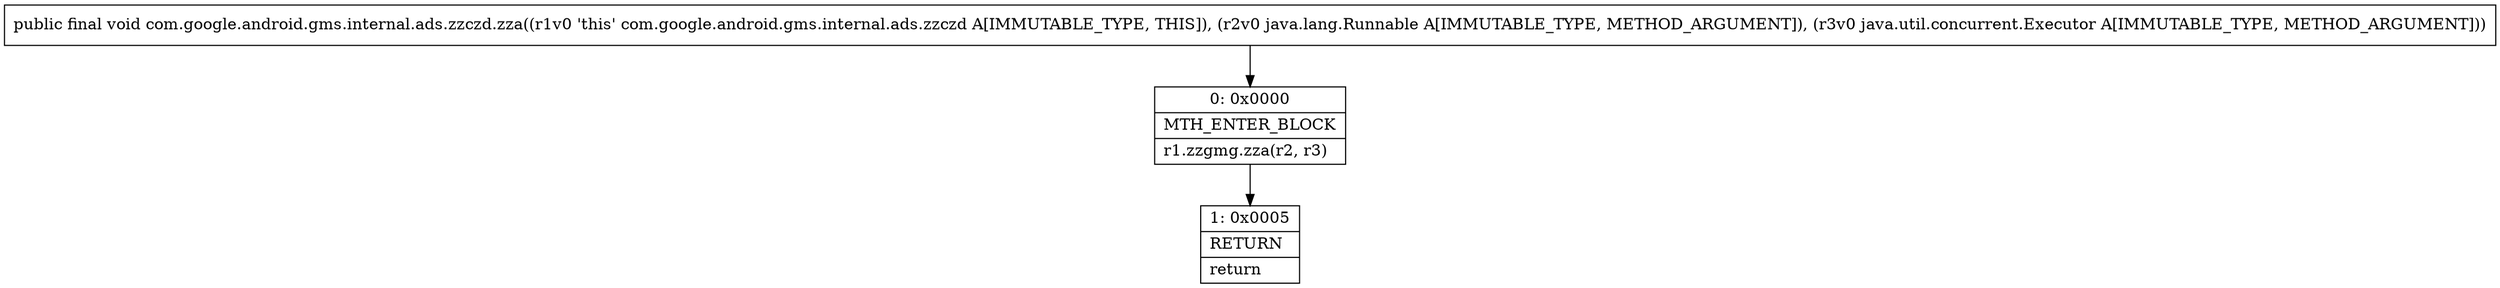 digraph "CFG forcom.google.android.gms.internal.ads.zzczd.zza(Ljava\/lang\/Runnable;Ljava\/util\/concurrent\/Executor;)V" {
Node_0 [shape=record,label="{0\:\ 0x0000|MTH_ENTER_BLOCK\l|r1.zzgmg.zza(r2, r3)\l}"];
Node_1 [shape=record,label="{1\:\ 0x0005|RETURN\l|return\l}"];
MethodNode[shape=record,label="{public final void com.google.android.gms.internal.ads.zzczd.zza((r1v0 'this' com.google.android.gms.internal.ads.zzczd A[IMMUTABLE_TYPE, THIS]), (r2v0 java.lang.Runnable A[IMMUTABLE_TYPE, METHOD_ARGUMENT]), (r3v0 java.util.concurrent.Executor A[IMMUTABLE_TYPE, METHOD_ARGUMENT])) }"];
MethodNode -> Node_0;
Node_0 -> Node_1;
}

